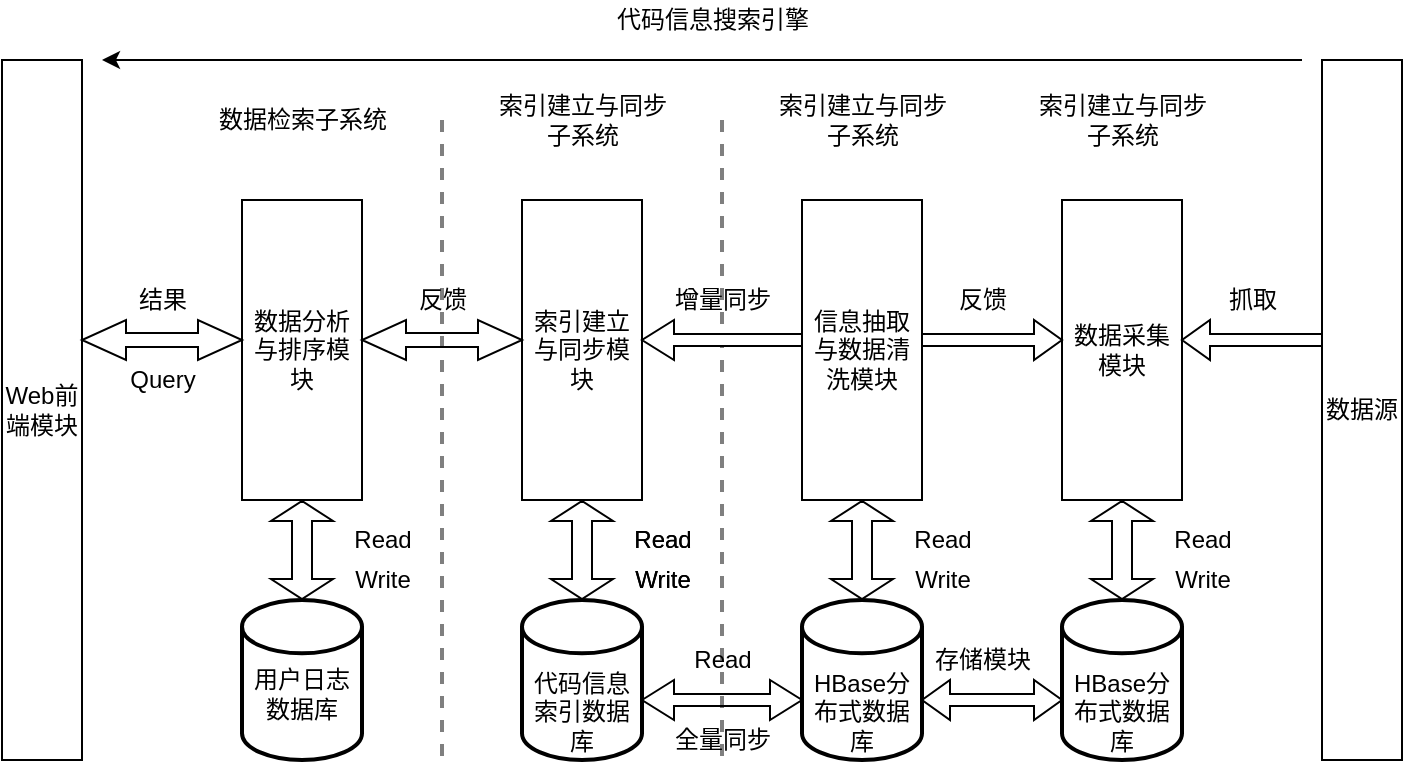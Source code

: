 <mxfile version="18.0.4" type="github">
  <diagram id="PT2pwHq3WN89KfEwfP4g" name="第 1 页">
    <mxGraphModel dx="850" dy="500" grid="1" gridSize="10" guides="1" tooltips="1" connect="1" arrows="1" fold="1" page="1" pageScale="1" pageWidth="827" pageHeight="1169" math="0" shadow="0">
      <root>
        <mxCell id="0" />
        <mxCell id="1" parent="0" />
        <mxCell id="q3NtQg7YhmeLhcSywwMV-1" value="&lt;div style=&quot;&quot;&gt;&lt;span style=&quot;background-color: initial;&quot;&gt;Web前端模块&lt;/span&gt;&lt;/div&gt;" style="rounded=0;whiteSpace=wrap;html=1;align=center;" vertex="1" parent="1">
          <mxGeometry x="120" y="70" width="40" height="350" as="geometry" />
        </mxCell>
        <mxCell id="q3NtQg7YhmeLhcSywwMV-5" value="" style="edgeStyle=orthogonalEdgeStyle;rounded=0;orthogonalLoop=1;jettySize=auto;html=1;shape=flexArrow;endArrow=block;endFill=0;startArrow=block;width=10;endSize=3;startSize=3;" edge="1" parent="1" source="q3NtQg7YhmeLhcSywwMV-2" target="q3NtQg7YhmeLhcSywwMV-3">
          <mxGeometry relative="1" as="geometry" />
        </mxCell>
        <mxCell id="q3NtQg7YhmeLhcSywwMV-2" value="数据分析与排序模块" style="rounded=0;whiteSpace=wrap;html=1;" vertex="1" parent="1">
          <mxGeometry x="240" y="140" width="60" height="150" as="geometry" />
        </mxCell>
        <mxCell id="q3NtQg7YhmeLhcSywwMV-3" value="&lt;br&gt;用户日志数据库" style="strokeWidth=2;html=1;shape=mxgraph.flowchart.database;whiteSpace=wrap;verticalAlign=middle;labelPosition=center;verticalLabelPosition=middle;align=center;horizontal=1;" vertex="1" parent="1">
          <mxGeometry x="240" y="340" width="60" height="80" as="geometry" />
        </mxCell>
        <mxCell id="q3NtQg7YhmeLhcSywwMV-6" value="数据检索子系统" style="text;html=1;align=center;verticalAlign=middle;resizable=0;points=[];autosize=1;strokeColor=none;fillColor=none;" vertex="1" parent="1">
          <mxGeometry x="220" y="90" width="100" height="20" as="geometry" />
        </mxCell>
        <mxCell id="q3NtQg7YhmeLhcSywwMV-8" value="" style="html=1;shadow=0;dashed=0;align=center;verticalAlign=middle;shape=mxgraph.arrows2.twoWayArrow;dy=0.65;dx=22;" vertex="1" parent="1">
          <mxGeometry x="160" y="200" width="80" height="20" as="geometry" />
        </mxCell>
        <mxCell id="q3NtQg7YhmeLhcSywwMV-9" value="结果" style="text;html=1;align=center;verticalAlign=middle;resizable=0;points=[];autosize=1;strokeColor=none;fillColor=none;" vertex="1" parent="1">
          <mxGeometry x="180" y="180" width="40" height="20" as="geometry" />
        </mxCell>
        <mxCell id="q3NtQg7YhmeLhcSywwMV-10" value="Query" style="text;html=1;align=center;verticalAlign=middle;resizable=0;points=[];autosize=1;strokeColor=none;fillColor=none;" vertex="1" parent="1">
          <mxGeometry x="175" y="220" width="50" height="20" as="geometry" />
        </mxCell>
        <mxCell id="q3NtQg7YhmeLhcSywwMV-12" value="Read" style="text;html=1;align=center;verticalAlign=middle;resizable=0;points=[];autosize=1;strokeColor=none;fillColor=none;" vertex="1" parent="1">
          <mxGeometry x="290" y="300" width="40" height="20" as="geometry" />
        </mxCell>
        <mxCell id="q3NtQg7YhmeLhcSywwMV-13" value="Write" style="text;html=1;align=center;verticalAlign=middle;resizable=0;points=[];autosize=1;strokeColor=none;fillColor=none;" vertex="1" parent="1">
          <mxGeometry x="290" y="320" width="40" height="20" as="geometry" />
        </mxCell>
        <mxCell id="q3NtQg7YhmeLhcSywwMV-14" value="" style="edgeStyle=orthogonalEdgeStyle;rounded=0;orthogonalLoop=1;jettySize=auto;html=1;shape=flexArrow;endArrow=block;endFill=0;startArrow=block;width=10;endSize=3;startSize=3;" edge="1" source="q3NtQg7YhmeLhcSywwMV-15" target="q3NtQg7YhmeLhcSywwMV-16" parent="1">
          <mxGeometry relative="1" as="geometry" />
        </mxCell>
        <mxCell id="q3NtQg7YhmeLhcSywwMV-15" value="索引建立与同步模块" style="rounded=0;whiteSpace=wrap;html=1;" vertex="1" parent="1">
          <mxGeometry x="380" y="140" width="60" height="150" as="geometry" />
        </mxCell>
        <mxCell id="q3NtQg7YhmeLhcSywwMV-16" value="&lt;div style=&quot;&quot;&gt;&lt;span style=&quot;background-color: initial;&quot;&gt;代码信息索引数据库&lt;/span&gt;&lt;/div&gt;" style="strokeWidth=2;html=1;shape=mxgraph.flowchart.database;whiteSpace=wrap;align=center;verticalAlign=bottom;" vertex="1" parent="1">
          <mxGeometry x="380" y="340" width="60" height="80" as="geometry" />
        </mxCell>
        <mxCell id="q3NtQg7YhmeLhcSywwMV-17" value="&lt;span style=&quot;&quot;&gt;索引建立与同步&lt;br&gt;&lt;/span&gt;子系统" style="text;html=1;align=center;verticalAlign=middle;resizable=0;points=[];autosize=1;strokeColor=none;fillColor=none;" vertex="1" parent="1">
          <mxGeometry x="360" y="85" width="100" height="30" as="geometry" />
        </mxCell>
        <mxCell id="q3NtQg7YhmeLhcSywwMV-18" value="" style="html=1;shadow=0;dashed=0;align=center;verticalAlign=middle;shape=mxgraph.arrows2.twoWayArrow;dy=0.65;dx=22;" vertex="1" parent="1">
          <mxGeometry x="300" y="200" width="80" height="20" as="geometry" />
        </mxCell>
        <mxCell id="q3NtQg7YhmeLhcSywwMV-19" value="反馈" style="text;html=1;align=center;verticalAlign=middle;resizable=0;points=[];autosize=1;strokeColor=none;fillColor=none;" vertex="1" parent="1">
          <mxGeometry x="320" y="180" width="40" height="20" as="geometry" />
        </mxCell>
        <mxCell id="q3NtQg7YhmeLhcSywwMV-21" value="Read" style="text;html=1;align=center;verticalAlign=middle;resizable=0;points=[];autosize=1;strokeColor=none;fillColor=none;" vertex="1" parent="1">
          <mxGeometry x="430" y="300" width="40" height="20" as="geometry" />
        </mxCell>
        <mxCell id="q3NtQg7YhmeLhcSywwMV-22" value="Write" style="text;html=1;align=center;verticalAlign=middle;resizable=0;points=[];autosize=1;strokeColor=none;fillColor=none;" vertex="1" parent="1">
          <mxGeometry x="430" y="320" width="40" height="20" as="geometry" />
        </mxCell>
        <mxCell id="q3NtQg7YhmeLhcSywwMV-30" value="" style="line;strokeWidth=2;html=1;dashed=1;fillColor=#1A1A1A;gradientColor=none;direction=south;opacity=50;" vertex="1" parent="1">
          <mxGeometry x="335" y="100" width="10" height="320" as="geometry" />
        </mxCell>
        <mxCell id="q3NtQg7YhmeLhcSywwMV-31" value="Read" style="text;html=1;align=center;verticalAlign=middle;resizable=0;points=[];autosize=1;strokeColor=none;fillColor=none;" vertex="1" parent="1">
          <mxGeometry x="430" y="300" width="40" height="20" as="geometry" />
        </mxCell>
        <mxCell id="q3NtQg7YhmeLhcSywwMV-32" value="Write" style="text;html=1;align=center;verticalAlign=middle;resizable=0;points=[];autosize=1;strokeColor=none;fillColor=none;" vertex="1" parent="1">
          <mxGeometry x="430" y="320" width="40" height="20" as="geometry" />
        </mxCell>
        <mxCell id="q3NtQg7YhmeLhcSywwMV-33" value="" style="edgeStyle=orthogonalEdgeStyle;rounded=0;orthogonalLoop=1;jettySize=auto;html=1;shape=flexArrow;endArrow=block;endFill=0;startArrow=block;width=10;endSize=3;startSize=3;" edge="1" source="q3NtQg7YhmeLhcSywwMV-34" target="q3NtQg7YhmeLhcSywwMV-35" parent="1">
          <mxGeometry relative="1" as="geometry" />
        </mxCell>
        <mxCell id="q3NtQg7YhmeLhcSywwMV-34" value="信息抽取与数据清洗模块" style="rounded=0;whiteSpace=wrap;html=1;" vertex="1" parent="1">
          <mxGeometry x="520" y="140" width="60" height="150" as="geometry" />
        </mxCell>
        <mxCell id="q3NtQg7YhmeLhcSywwMV-35" value="HBase分布式数据库" style="strokeWidth=2;html=1;shape=mxgraph.flowchart.database;whiteSpace=wrap;verticalAlign=bottom;" vertex="1" parent="1">
          <mxGeometry x="520" y="340" width="60" height="80" as="geometry" />
        </mxCell>
        <mxCell id="q3NtQg7YhmeLhcSywwMV-36" value="&lt;span style=&quot;&quot;&gt;索引建立与同步&lt;br&gt;&lt;/span&gt;子系统" style="text;html=1;align=center;verticalAlign=middle;resizable=0;points=[];autosize=1;strokeColor=none;fillColor=none;" vertex="1" parent="1">
          <mxGeometry x="500" y="85" width="100" height="30" as="geometry" />
        </mxCell>
        <mxCell id="q3NtQg7YhmeLhcSywwMV-38" value="增量同步" style="text;html=1;align=center;verticalAlign=middle;resizable=0;points=[];autosize=1;strokeColor=none;fillColor=none;" vertex="1" parent="1">
          <mxGeometry x="450" y="180" width="60" height="20" as="geometry" />
        </mxCell>
        <mxCell id="q3NtQg7YhmeLhcSywwMV-39" value="Read" style="text;html=1;align=center;verticalAlign=middle;resizable=0;points=[];autosize=1;strokeColor=none;fillColor=none;" vertex="1" parent="1">
          <mxGeometry x="570" y="300" width="40" height="20" as="geometry" />
        </mxCell>
        <mxCell id="q3NtQg7YhmeLhcSywwMV-40" value="Write" style="text;html=1;align=center;verticalAlign=middle;resizable=0;points=[];autosize=1;strokeColor=none;fillColor=none;" vertex="1" parent="1">
          <mxGeometry x="570" y="320" width="40" height="20" as="geometry" />
        </mxCell>
        <mxCell id="q3NtQg7YhmeLhcSywwMV-41" value="" style="line;strokeWidth=2;html=1;dashed=1;fillColor=#1A1A1A;gradientColor=none;direction=south;opacity=50;" vertex="1" parent="1">
          <mxGeometry x="475" y="100" width="10" height="320" as="geometry" />
        </mxCell>
        <mxCell id="q3NtQg7YhmeLhcSywwMV-47" value="" style="shape=singleArrow;direction=west;whiteSpace=wrap;html=1;" vertex="1" parent="1">
          <mxGeometry x="440" y="200" width="80" height="20" as="geometry" />
        </mxCell>
        <mxCell id="q3NtQg7YhmeLhcSywwMV-49" value="" style="edgeStyle=orthogonalEdgeStyle;rounded=0;orthogonalLoop=1;jettySize=auto;html=1;shape=flexArrow;endArrow=block;endFill=0;startArrow=block;width=10;endSize=3;startSize=3;" edge="1" source="q3NtQg7YhmeLhcSywwMV-50" target="q3NtQg7YhmeLhcSywwMV-51" parent="1">
          <mxGeometry relative="1" as="geometry" />
        </mxCell>
        <mxCell id="q3NtQg7YhmeLhcSywwMV-50" value="数据采集模块" style="rounded=0;whiteSpace=wrap;html=1;" vertex="1" parent="1">
          <mxGeometry x="650" y="140" width="60" height="150" as="geometry" />
        </mxCell>
        <mxCell id="q3NtQg7YhmeLhcSywwMV-51" value="HBase分布式数据库" style="strokeWidth=2;html=1;shape=mxgraph.flowchart.database;whiteSpace=wrap;verticalAlign=bottom;" vertex="1" parent="1">
          <mxGeometry x="650" y="340" width="60" height="80" as="geometry" />
        </mxCell>
        <mxCell id="q3NtQg7YhmeLhcSywwMV-52" value="&lt;span style=&quot;&quot;&gt;索引建立与同步&lt;br&gt;&lt;/span&gt;子系统" style="text;html=1;align=center;verticalAlign=middle;resizable=0;points=[];autosize=1;strokeColor=none;fillColor=none;" vertex="1" parent="1">
          <mxGeometry x="630" y="85" width="100" height="30" as="geometry" />
        </mxCell>
        <mxCell id="q3NtQg7YhmeLhcSywwMV-53" value="Read" style="text;html=1;align=center;verticalAlign=middle;resizable=0;points=[];autosize=1;strokeColor=none;fillColor=none;" vertex="1" parent="1">
          <mxGeometry x="700" y="300" width="40" height="20" as="geometry" />
        </mxCell>
        <mxCell id="q3NtQg7YhmeLhcSywwMV-54" value="Write" style="text;html=1;align=center;verticalAlign=middle;resizable=0;points=[];autosize=1;strokeColor=none;fillColor=none;" vertex="1" parent="1">
          <mxGeometry x="700" y="320" width="40" height="20" as="geometry" />
        </mxCell>
        <mxCell id="q3NtQg7YhmeLhcSywwMV-55" value="&lt;div style=&quot;&quot;&gt;&lt;span style=&quot;background-color: initial;&quot;&gt;数据源&lt;/span&gt;&lt;/div&gt;" style="rounded=0;whiteSpace=wrap;html=1;align=center;" vertex="1" parent="1">
          <mxGeometry x="780" y="70" width="40" height="350" as="geometry" />
        </mxCell>
        <mxCell id="q3NtQg7YhmeLhcSywwMV-57" value="" style="shape=singleArrow;direction=west;whiteSpace=wrap;html=1;" vertex="1" parent="1">
          <mxGeometry x="710" y="200" width="70" height="20" as="geometry" />
        </mxCell>
        <mxCell id="q3NtQg7YhmeLhcSywwMV-58" value="" style="shape=singleArrow;whiteSpace=wrap;html=1;strokeColor=#000000;fillColor=none;gradientColor=none;" vertex="1" parent="1">
          <mxGeometry x="580" y="200" width="70" height="20" as="geometry" />
        </mxCell>
        <mxCell id="q3NtQg7YhmeLhcSywwMV-59" value="反馈" style="text;html=1;align=center;verticalAlign=middle;resizable=0;points=[];autosize=1;strokeColor=none;fillColor=none;" vertex="1" parent="1">
          <mxGeometry x="590" y="180" width="40" height="20" as="geometry" />
        </mxCell>
        <mxCell id="q3NtQg7YhmeLhcSywwMV-60" value="抓取" style="text;html=1;align=center;verticalAlign=middle;resizable=0;points=[];autosize=1;strokeColor=none;fillColor=none;" vertex="1" parent="1">
          <mxGeometry x="725" y="180" width="40" height="20" as="geometry" />
        </mxCell>
        <mxCell id="q3NtQg7YhmeLhcSywwMV-61" value="" style="shape=doubleArrow;whiteSpace=wrap;html=1;strokeColor=#000000;fillColor=none;gradientColor=none;" vertex="1" parent="1">
          <mxGeometry x="580" y="380" width="70" height="20" as="geometry" />
        </mxCell>
        <mxCell id="q3NtQg7YhmeLhcSywwMV-62" value="存储模块" style="text;html=1;align=center;verticalAlign=middle;resizable=0;points=[];autosize=1;strokeColor=none;fillColor=none;" vertex="1" parent="1">
          <mxGeometry x="580" y="360" width="60" height="20" as="geometry" />
        </mxCell>
        <mxCell id="q3NtQg7YhmeLhcSywwMV-63" value="" style="shape=doubleArrow;whiteSpace=wrap;html=1;strokeColor=#000000;fillColor=none;gradientColor=none;" vertex="1" parent="1">
          <mxGeometry x="440" y="380" width="80" height="20" as="geometry" />
        </mxCell>
        <mxCell id="q3NtQg7YhmeLhcSywwMV-65" value="Read" style="text;html=1;align=center;verticalAlign=middle;resizable=0;points=[];autosize=1;strokeColor=none;fillColor=none;" vertex="1" parent="1">
          <mxGeometry x="460" y="360" width="40" height="20" as="geometry" />
        </mxCell>
        <mxCell id="q3NtQg7YhmeLhcSywwMV-66" value="全量同步" style="text;html=1;align=center;verticalAlign=middle;resizable=0;points=[];autosize=1;strokeColor=none;fillColor=none;" vertex="1" parent="1">
          <mxGeometry x="450" y="400" width="60" height="20" as="geometry" />
        </mxCell>
        <mxCell id="q3NtQg7YhmeLhcSywwMV-67" value="" style="endArrow=classic;html=1;rounded=0;" edge="1" parent="1">
          <mxGeometry width="50" height="50" relative="1" as="geometry">
            <mxPoint x="770" y="70" as="sourcePoint" />
            <mxPoint x="170" y="70" as="targetPoint" />
          </mxGeometry>
        </mxCell>
        <mxCell id="q3NtQg7YhmeLhcSywwMV-68" value="代码信息搜索引擎" style="text;html=1;align=center;verticalAlign=middle;resizable=0;points=[];autosize=1;strokeColor=none;fillColor=none;" vertex="1" parent="1">
          <mxGeometry x="420" y="40" width="110" height="20" as="geometry" />
        </mxCell>
      </root>
    </mxGraphModel>
  </diagram>
</mxfile>

